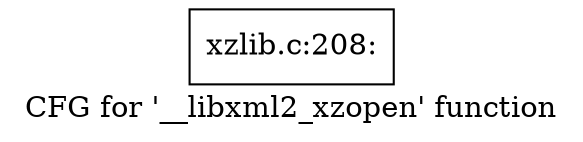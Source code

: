 digraph "CFG for '__libxml2_xzopen' function" {
	label="CFG for '__libxml2_xzopen' function";

	Node0x559901b252a0 [shape=record,label="{xzlib.c:208:}"];
}

